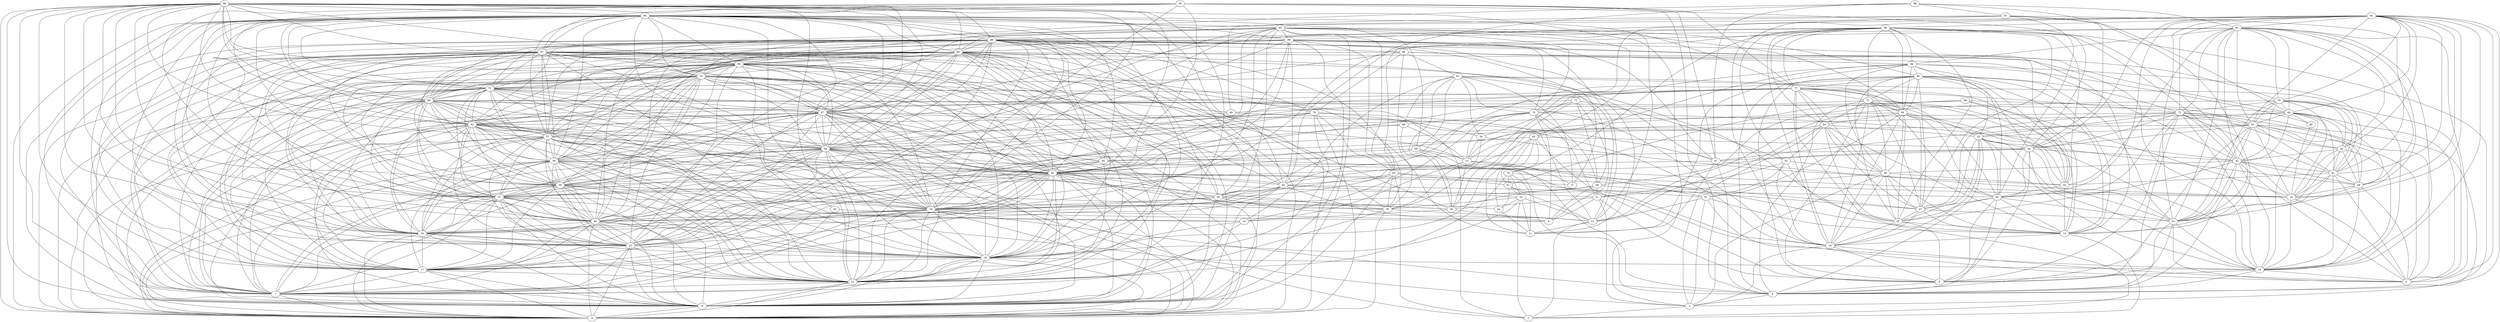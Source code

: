 digraph "sensornet-topology" {
label = "";
rankdir="BT";"0"->"6" [arrowhead = "both"] 
"0"->"7" [arrowhead = "both"] 
"0"->"12" [arrowhead = "both"] 
"0"->"17" [arrowhead = "both"] 
"0"->"18" [arrowhead = "both"] 
"0"->"25" [arrowhead = "both"] 
"0"->"26" [arrowhead = "both"] 
"0"->"29" [arrowhead = "both"] 
"0"->"30" [arrowhead = "both"] 
"0"->"35" [arrowhead = "both"] 
"0"->"37" [arrowhead = "both"] 
"0"->"38" [arrowhead = "both"] 
"0"->"44" [arrowhead = "both"] 
"0"->"46" [arrowhead = "both"] 
"0"->"56" [arrowhead = "both"] 
"0"->"57" [arrowhead = "both"] 
"0"->"62" [arrowhead = "both"] 
"0"->"67" [arrowhead = "both"] 
"0"->"68" [arrowhead = "both"] 
"0"->"75" [arrowhead = "both"] 
"0"->"76" [arrowhead = "both"] 
"0"->"79" [arrowhead = "both"] 
"0"->"80" [arrowhead = "both"] 
"0"->"85" [arrowhead = "both"] 
"0"->"87" [arrowhead = "both"] 
"0"->"88" [arrowhead = "both"] 
"0"->"94" [arrowhead = "both"] 
"0"->"96" [arrowhead = "both"] 
"1"->"3" [arrowhead = "both"] 
"1"->"13" [arrowhead = "both"] 
"1"->"14" [arrowhead = "both"] 
"1"->"33" [arrowhead = "both"] 
"1"->"53" [arrowhead = "both"] 
"1"->"56" [arrowhead = "both"] 
"1"->"63" [arrowhead = "both"] 
"1"->"87" [arrowhead = "both"] 
"2"->"10" [arrowhead = "both"] 
"2"->"15" [arrowhead = "both"] 
"2"->"16" [arrowhead = "both"] 
"2"->"23" [arrowhead = "both"] 
"2"->"28" [arrowhead = "both"] 
"2"->"41" [arrowhead = "both"] 
"2"->"42" [arrowhead = "both"] 
"2"->"51" [arrowhead = "both"] 
"2"->"65" [arrowhead = "both"] 
"2"->"66" [arrowhead = "both"] 
"2"->"73" [arrowhead = "both"] 
"2"->"78" [arrowhead = "both"] 
"2"->"91" [arrowhead = "both"] 
"2"->"92" [arrowhead = "both"] 
"3"->"4" [arrowhead = "both"] 
"3"->"10" [arrowhead = "both"] 
"3"->"21" [arrowhead = "both"] 
"3"->"37" [arrowhead = "both"] 
"3"->"40" [arrowhead = "both"] 
"3"->"51" [arrowhead = "both"] 
"3"->"60" [arrowhead = "both"] 
"3"->"90" [arrowhead = "both"] 
"3"->"96" [arrowhead = "both"] 
"4"->"5" [arrowhead = "both"] 
"4"->"15" [arrowhead = "both"] 
"4"->"23" [arrowhead = "both"] 
"4"->"32" [arrowhead = "both"] 
"4"->"35" [arrowhead = "both"] 
"4"->"42" [arrowhead = "both"] 
"4"->"45" [arrowhead = "both"] 
"4"->"47" [arrowhead = "both"] 
"4"->"55" [arrowhead = "both"] 
"4"->"59" [arrowhead = "both"] 
"4"->"65" [arrowhead = "both"] 
"4"->"72" [arrowhead = "both"] 
"4"->"73" [arrowhead = "both"] 
"4"->"82" [arrowhead = "both"] 
"4"->"92" [arrowhead = "both"] 
"4"->"95" [arrowhead = "both"] 
"5"->"10" [arrowhead = "both"] 
"5"->"15" [arrowhead = "both"] 
"5"->"21" [arrowhead = "both"] 
"5"->"22" [arrowhead = "both"] 
"5"->"23" [arrowhead = "both"] 
"5"->"32" [arrowhead = "both"] 
"5"->"54" [arrowhead = "both"] 
"5"->"65" [arrowhead = "both"] 
"5"->"72" [arrowhead = "both"] 
"5"->"73" [arrowhead = "both"] 
"5"->"82" [arrowhead = "both"] 
"5"->"83" [arrowhead = "both"] 
"6"->"7" [arrowhead = "both"] 
"6"->"12" [arrowhead = "both"] 
"6"->"17" [arrowhead = "both"] 
"6"->"18" [arrowhead = "both"] 
"6"->"25" [arrowhead = "both"] 
"6"->"26" [arrowhead = "both"] 
"6"->"30" [arrowhead = "both"] 
"6"->"35" [arrowhead = "both"] 
"6"->"37" [arrowhead = "both"] 
"6"->"38" [arrowhead = "both"] 
"6"->"39" [arrowhead = "both"] 
"6"->"43" [arrowhead = "both"] 
"6"->"44" [arrowhead = "both"] 
"6"->"46" [arrowhead = "both"] 
"6"->"57" [arrowhead = "both"] 
"6"->"62" [arrowhead = "both"] 
"6"->"63" [arrowhead = "both"] 
"6"->"67" [arrowhead = "both"] 
"6"->"68" [arrowhead = "both"] 
"6"->"75" [arrowhead = "both"] 
"6"->"76" [arrowhead = "both"] 
"6"->"80" [arrowhead = "both"] 
"6"->"85" [arrowhead = "both"] 
"6"->"87" [arrowhead = "both"] 
"6"->"88" [arrowhead = "both"] 
"6"->"89" [arrowhead = "both"] 
"6"->"93" [arrowhead = "both"] 
"6"->"94" [arrowhead = "both"] 
"6"->"96" [arrowhead = "both"] 
"7"->"12" [arrowhead = "both"] 
"7"->"17" [arrowhead = "both"] 
"7"->"18" [arrowhead = "both"] 
"7"->"19" [arrowhead = "both"] 
"7"->"25" [arrowhead = "both"] 
"7"->"26" [arrowhead = "both"] 
"7"->"30" [arrowhead = "both"] 
"7"->"35" [arrowhead = "both"] 
"7"->"37" [arrowhead = "both"] 
"7"->"38" [arrowhead = "both"] 
"7"->"44" [arrowhead = "both"] 
"7"->"46" [arrowhead = "both"] 
"7"->"50" [arrowhead = "both"] 
"7"->"56" [arrowhead = "both"] 
"7"->"62" [arrowhead = "both"] 
"7"->"67" [arrowhead = "both"] 
"7"->"68" [arrowhead = "both"] 
"7"->"71" [arrowhead = "both"] 
"7"->"75" [arrowhead = "both"] 
"7"->"76" [arrowhead = "both"] 
"7"->"80" [arrowhead = "both"] 
"7"->"85" [arrowhead = "both"] 
"7"->"87" [arrowhead = "both"] 
"7"->"88" [arrowhead = "both"] 
"7"->"94" [arrowhead = "both"] 
"7"->"96" [arrowhead = "both"] 
"8"->"20" [arrowhead = "both"] 
"8"->"21" [arrowhead = "both"] 
"8"->"35" [arrowhead = "both"] 
"8"->"50" [arrowhead = "both"] 
"8"->"58" [arrowhead = "both"] 
"8"->"70" [arrowhead = "both"] 
"8"->"71" [arrowhead = "both"] 
"9"->"31" [arrowhead = "both"] 
"9"->"44" [arrowhead = "both"] 
"9"->"81" [arrowhead = "both"] 
"9"->"88" [arrowhead = "both"] 
"10"->"14" [arrowhead = "both"] 
"10"->"22" [arrowhead = "both"] 
"10"->"27" [arrowhead = "both"] 
"10"->"40" [arrowhead = "both"] 
"10"->"46" [arrowhead = "both"] 
"10"->"53" [arrowhead = "both"] 
"10"->"55" [arrowhead = "both"] 
"10"->"64" [arrowhead = "both"] 
"10"->"67" [arrowhead = "both"] 
"10"->"68" [arrowhead = "both"] 
"10"->"72" [arrowhead = "both"] 
"10"->"77" [arrowhead = "both"] 
"10"->"90" [arrowhead = "both"] 
"10"->"92" [arrowhead = "both"] 
"11"->"13" [arrowhead = "both"] 
"11"->"24" [arrowhead = "both"] 
"11"->"33" [arrowhead = "both"] 
"11"->"47" [arrowhead = "both"] 
"11"->"74" [arrowhead = "both"] 
"11"->"76" [arrowhead = "both"] 
"11"->"83" [arrowhead = "both"] 
"11"->"84" [arrowhead = "both"] 
"11"->"88" [arrowhead = "both"] 
"12"->"17" [arrowhead = "both"] 
"12"->"18" [arrowhead = "both"] 
"12"->"25" [arrowhead = "both"] 
"12"->"26" [arrowhead = "both"] 
"12"->"29" [arrowhead = "both"] 
"12"->"30" [arrowhead = "both"] 
"12"->"35" [arrowhead = "both"] 
"12"->"37" [arrowhead = "both"] 
"12"->"38" [arrowhead = "both"] 
"12"->"44" [arrowhead = "both"] 
"12"->"45" [arrowhead = "both"] 
"12"->"46" [arrowhead = "both"] 
"12"->"56" [arrowhead = "both"] 
"12"->"57" [arrowhead = "both"] 
"12"->"67" [arrowhead = "both"] 
"12"->"68" [arrowhead = "both"] 
"12"->"74" [arrowhead = "both"] 
"12"->"75" [arrowhead = "both"] 
"12"->"76" [arrowhead = "both"] 
"12"->"79" [arrowhead = "both"] 
"12"->"80" [arrowhead = "both"] 
"12"->"85" [arrowhead = "both"] 
"12"->"87" [arrowhead = "both"] 
"12"->"88" [arrowhead = "both"] 
"12"->"94" [arrowhead = "both"] 
"12"->"95" [arrowhead = "both"] 
"12"->"96" [arrowhead = "both"] 
"13"->"29" [arrowhead = "both"] 
"13"->"33" [arrowhead = "both"] 
"13"->"39" [arrowhead = "both"] 
"13"->"43" [arrowhead = "both"] 
"13"->"51" [arrowhead = "both"] 
"13"->"60" [arrowhead = "both"] 
"13"->"61" [arrowhead = "both"] 
"13"->"75" [arrowhead = "both"] 
"13"->"78" [arrowhead = "both"] 
"13"->"79" [arrowhead = "both"] 
"13"->"89" [arrowhead = "both"] 
"13"->"93" [arrowhead = "both"] 
"14"->"22" [arrowhead = "both"] 
"14"->"27" [arrowhead = "both"] 
"14"->"31" [arrowhead = "both"] 
"14"->"32" [arrowhead = "both"] 
"14"->"34" [arrowhead = "both"] 
"14"->"40" [arrowhead = "both"] 
"14"->"51" [arrowhead = "both"] 
"14"->"60" [arrowhead = "both"] 
"14"->"72" [arrowhead = "both"] 
"14"->"77" [arrowhead = "both"] 
"14"->"82" [arrowhead = "both"] 
"14"->"84" [arrowhead = "both"] 
"14"->"89" [arrowhead = "both"] 
"14"->"90" [arrowhead = "both"] 
"14"->"99" [arrowhead = "both"] 
"15"->"16" [arrowhead = "both"] 
"15"->"18" [arrowhead = "both"] 
"15"->"23" [arrowhead = "both"] 
"15"->"28" [arrowhead = "both"] 
"15"->"41" [arrowhead = "both"] 
"15"->"42" [arrowhead = "both"] 
"15"->"52" [arrowhead = "both"] 
"15"->"54" [arrowhead = "both"] 
"15"->"55" [arrowhead = "both"] 
"15"->"61" [arrowhead = "both"] 
"15"->"64" [arrowhead = "both"] 
"15"->"66" [arrowhead = "both"] 
"15"->"73" [arrowhead = "both"] 
"15"->"78" [arrowhead = "both"] 
"15"->"86" [arrowhead = "both"] 
"15"->"91" [arrowhead = "both"] 
"15"->"92" [arrowhead = "both"] 
"16"->"28" [arrowhead = "both"] 
"16"->"41" [arrowhead = "both"] 
"16"->"42" [arrowhead = "both"] 
"16"->"47" [arrowhead = "both"] 
"16"->"48" [arrowhead = "both"] 
"16"->"52" [arrowhead = "both"] 
"16"->"56" [arrowhead = "both"] 
"16"->"65" [arrowhead = "both"] 
"16"->"74" [arrowhead = "both"] 
"16"->"78" [arrowhead = "both"] 
"16"->"91" [arrowhead = "both"] 
"16"->"92" [arrowhead = "both"] 
"16"->"98" [arrowhead = "both"] 
"17"->"18" [arrowhead = "both"] 
"17"->"25" [arrowhead = "both"] 
"17"->"26" [arrowhead = "both"] 
"17"->"30" [arrowhead = "both"] 
"17"->"35" [arrowhead = "both"] 
"17"->"37" [arrowhead = "both"] 
"17"->"38" [arrowhead = "both"] 
"17"->"44" [arrowhead = "both"] 
"17"->"46" [arrowhead = "both"] 
"17"->"56" [arrowhead = "both"] 
"17"->"57" [arrowhead = "both"] 
"17"->"62" [arrowhead = "both"] 
"17"->"68" [arrowhead = "both"] 
"17"->"69" [arrowhead = "both"] 
"17"->"75" [arrowhead = "both"] 
"17"->"76" [arrowhead = "both"] 
"17"->"80" [arrowhead = "both"] 
"17"->"83" [arrowhead = "both"] 
"17"->"85" [arrowhead = "both"] 
"17"->"87" [arrowhead = "both"] 
"17"->"88" [arrowhead = "both"] 
"17"->"94" [arrowhead = "both"] 
"17"->"96" [arrowhead = "both"] 
"18"->"19" [arrowhead = "both"] 
"18"->"25" [arrowhead = "both"] 
"18"->"26" [arrowhead = "both"] 
"18"->"30" [arrowhead = "both"] 
"18"->"33" [arrowhead = "both"] 
"18"->"35" [arrowhead = "both"] 
"18"->"37" [arrowhead = "both"] 
"18"->"38" [arrowhead = "both"] 
"18"->"44" [arrowhead = "both"] 
"18"->"46" [arrowhead = "both"] 
"18"->"56" [arrowhead = "both"] 
"18"->"57" [arrowhead = "both"] 
"18"->"62" [arrowhead = "both"] 
"18"->"65" [arrowhead = "both"] 
"18"->"67" [arrowhead = "both"] 
"18"->"75" [arrowhead = "both"] 
"18"->"76" [arrowhead = "both"] 
"18"->"80" [arrowhead = "both"] 
"18"->"85" [arrowhead = "both"] 
"18"->"87" [arrowhead = "both"] 
"18"->"88" [arrowhead = "both"] 
"18"->"94" [arrowhead = "both"] 
"18"->"96" [arrowhead = "both"] 
"19"->"20" [arrowhead = "both"] 
"19"->"31" [arrowhead = "both"] 
"19"->"57" [arrowhead = "both"] 
"19"->"70" [arrowhead = "both"] 
"19"->"81" [arrowhead = "both"] 
"19"->"94" [arrowhead = "both"] 
"20"->"21" [arrowhead = "both"] 
"20"->"31" [arrowhead = "both"] 
"20"->"39" [arrowhead = "both"] 
"20"->"58" [arrowhead = "both"] 
"20"->"67" [arrowhead = "both"] 
"20"->"69" [arrowhead = "both"] 
"20"->"71" [arrowhead = "both"] 
"20"->"81" [arrowhead = "both"] 
"20"->"85" [arrowhead = "both"] 
"21"->"40" [arrowhead = "both"] 
"21"->"44" [arrowhead = "both"] 
"21"->"53" [arrowhead = "both"] 
"21"->"58" [arrowhead = "both"] 
"21"->"70" [arrowhead = "both"] 
"22"->"27" [arrowhead = "both"] 
"22"->"32" [arrowhead = "both"] 
"22"->"40" [arrowhead = "both"] 
"22"->"42" [arrowhead = "both"] 
"22"->"55" [arrowhead = "both"] 
"22"->"60" [arrowhead = "both"] 
"22"->"64" [arrowhead = "both"] 
"22"->"77" [arrowhead = "both"] 
"22"->"82" [arrowhead = "both"] 
"22"->"87" [arrowhead = "both"] 
"22"->"90" [arrowhead = "both"] 
"23"->"27" [arrowhead = "both"] 
"23"->"28" [arrowhead = "both"] 
"23"->"32" [arrowhead = "both"] 
"23"->"41" [arrowhead = "both"] 
"23"->"42" [arrowhead = "both"] 
"23"->"52" [arrowhead = "both"] 
"23"->"54" [arrowhead = "both"] 
"23"->"55" [arrowhead = "both"] 
"23"->"65" [arrowhead = "both"] 
"23"->"78" [arrowhead = "both"] 
"23"->"82" [arrowhead = "both"] 
"23"->"91" [arrowhead = "both"] 
"23"->"92" [arrowhead = "both"] 
"24"->"33" [arrowhead = "both"] 
"24"->"44" [arrowhead = "both"] 
"24"->"61" [arrowhead = "both"] 
"24"->"83" [arrowhead = "both"] 
"25"->"26" [arrowhead = "both"] 
"25"->"30" [arrowhead = "both"] 
"25"->"35" [arrowhead = "both"] 
"25"->"37" [arrowhead = "both"] 
"25"->"38" [arrowhead = "both"] 
"25"->"44" [arrowhead = "both"] 
"25"->"46" [arrowhead = "both"] 
"25"->"56" [arrowhead = "both"] 
"25"->"57" [arrowhead = "both"] 
"25"->"62" [arrowhead = "both"] 
"25"->"66" [arrowhead = "both"] 
"25"->"67" [arrowhead = "both"] 
"25"->"68" [arrowhead = "both"] 
"25"->"76" [arrowhead = "both"] 
"25"->"80" [arrowhead = "both"] 
"25"->"85" [arrowhead = "both"] 
"25"->"87" [arrowhead = "both"] 
"25"->"88" [arrowhead = "both"] 
"25"->"92" [arrowhead = "both"] 
"25"->"93" [arrowhead = "both"] 
"25"->"94" [arrowhead = "both"] 
"25"->"96" [arrowhead = "both"] 
"26"->"30" [arrowhead = "both"] 
"26"->"35" [arrowhead = "both"] 
"26"->"37" [arrowhead = "both"] 
"26"->"38" [arrowhead = "both"] 
"26"->"43" [arrowhead = "both"] 
"26"->"44" [arrowhead = "both"] 
"26"->"46" [arrowhead = "both"] 
"26"->"49" [arrowhead = "both"] 
"26"->"56" [arrowhead = "both"] 
"26"->"57" [arrowhead = "both"] 
"26"->"62" [arrowhead = "both"] 
"26"->"67" [arrowhead = "both"] 
"26"->"68" [arrowhead = "both"] 
"26"->"75" [arrowhead = "both"] 
"26"->"77" [arrowhead = "both"] 
"26"->"80" [arrowhead = "both"] 
"26"->"85" [arrowhead = "both"] 
"26"->"87" [arrowhead = "both"] 
"26"->"88" [arrowhead = "both"] 
"26"->"94" [arrowhead = "both"] 
"26"->"96" [arrowhead = "both"] 
"27"->"32" [arrowhead = "both"] 
"27"->"40" [arrowhead = "both"] 
"27"->"44" [arrowhead = "both"] 
"27"->"55" [arrowhead = "both"] 
"27"->"58" [arrowhead = "both"] 
"27"->"60" [arrowhead = "both"] 
"27"->"64" [arrowhead = "both"] 
"27"->"72" [arrowhead = "both"] 
"27"->"73" [arrowhead = "both"] 
"27"->"82" [arrowhead = "both"] 
"27"->"90" [arrowhead = "both"] 
"28"->"41" [arrowhead = "both"] 
"28"->"42" [arrowhead = "both"] 
"28"->"52" [arrowhead = "both"] 
"28"->"55" [arrowhead = "both"] 
"28"->"65" [arrowhead = "both"] 
"28"->"66" [arrowhead = "both"] 
"28"->"73" [arrowhead = "both"] 
"28"->"91" [arrowhead = "both"] 
"28"->"92" [arrowhead = "both"] 
"29"->"33" [arrowhead = "both"] 
"29"->"36" [arrowhead = "both"] 
"29"->"37" [arrowhead = "both"] 
"29"->"38" [arrowhead = "both"] 
"29"->"62" [arrowhead = "both"] 
"29"->"63" [arrowhead = "both"] 
"29"->"85" [arrowhead = "both"] 
"29"->"86" [arrowhead = "both"] 
"29"->"88" [arrowhead = "both"] 
"29"->"92" [arrowhead = "both"] 
"30"->"35" [arrowhead = "both"] 
"30"->"37" [arrowhead = "both"] 
"30"->"38" [arrowhead = "both"] 
"30"->"39" [arrowhead = "both"] 
"30"->"43" [arrowhead = "both"] 
"30"->"44" [arrowhead = "both"] 
"30"->"46" [arrowhead = "both"] 
"30"->"56" [arrowhead = "both"] 
"30"->"57" [arrowhead = "both"] 
"30"->"62" [arrowhead = "both"] 
"30"->"67" [arrowhead = "both"] 
"30"->"68" [arrowhead = "both"] 
"30"->"75" [arrowhead = "both"] 
"30"->"76" [arrowhead = "both"] 
"30"->"85" [arrowhead = "both"] 
"30"->"87" [arrowhead = "both"] 
"30"->"88" [arrowhead = "both"] 
"30"->"89" [arrowhead = "both"] 
"30"->"93" [arrowhead = "both"] 
"30"->"94" [arrowhead = "both"] 
"30"->"96" [arrowhead = "both"] 
"31"->"36" [arrowhead = "both"] 
"31"->"59" [arrowhead = "both"] 
"31"->"60" [arrowhead = "both"] 
"31"->"64" [arrowhead = "both"] 
"31"->"67" [arrowhead = "both"] 
"31"->"69" [arrowhead = "both"] 
"31"->"70" [arrowhead = "both"] 
"32"->"34" [arrowhead = "both"] 
"32"->"43" [arrowhead = "both"] 
"32"->"54" [arrowhead = "both"] 
"32"->"55" [arrowhead = "both"] 
"32"->"64" [arrowhead = "both"] 
"32"->"72" [arrowhead = "both"] 
"32"->"73" [arrowhead = "both"] 
"32"->"77" [arrowhead = "both"] 
"32"->"84" [arrowhead = "both"] 
"32"->"92" [arrowhead = "both"] 
"32"->"97" [arrowhead = "both"] 
"33"->"43" [arrowhead = "both"] 
"33"->"61" [arrowhead = "both"] 
"33"->"74" [arrowhead = "both"] 
"34"->"36" [arrowhead = "both"] 
"34"->"40" [arrowhead = "both"] 
"34"->"41" [arrowhead = "both"] 
"34"->"64" [arrowhead = "both"] 
"34"->"72" [arrowhead = "both"] 
"34"->"82" [arrowhead = "both"] 
"34"->"86" [arrowhead = "both"] 
"34"->"90" [arrowhead = "both"] 
"34"->"91" [arrowhead = "both"] 
"34"->"98" [arrowhead = "both"] 
"35"->"38" [arrowhead = "both"] 
"35"->"39" [arrowhead = "both"] 
"35"->"43" [arrowhead = "both"] 
"35"->"44" [arrowhead = "both"] 
"35"->"45" [arrowhead = "both"] 
"35"->"46" [arrowhead = "both"] 
"35"->"56" [arrowhead = "both"] 
"35"->"57" [arrowhead = "both"] 
"35"->"58" [arrowhead = "both"] 
"35"->"62" [arrowhead = "both"] 
"35"->"67" [arrowhead = "both"] 
"35"->"68" [arrowhead = "both"] 
"35"->"75" [arrowhead = "both"] 
"35"->"76" [arrowhead = "both"] 
"35"->"80" [arrowhead = "both"] 
"35"->"88" [arrowhead = "both"] 
"35"->"89" [arrowhead = "both"] 
"35"->"91" [arrowhead = "both"] 
"35"->"93" [arrowhead = "both"] 
"35"->"94" [arrowhead = "both"] 
"35"->"96" [arrowhead = "both"] 
"36"->"79" [arrowhead = "both"] 
"36"->"81" [arrowhead = "both"] 
"36"->"84" [arrowhead = "both"] 
"37"->"38" [arrowhead = "both"] 
"37"->"44" [arrowhead = "both"] 
"37"->"45" [arrowhead = "both"] 
"37"->"46" [arrowhead = "both"] 
"37"->"54" [arrowhead = "both"] 
"37"->"56" [arrowhead = "both"] 
"37"->"57" [arrowhead = "both"] 
"37"->"62" [arrowhead = "both"] 
"37"->"67" [arrowhead = "both"] 
"37"->"68" [arrowhead = "both"] 
"37"->"75" [arrowhead = "both"] 
"37"->"76" [arrowhead = "both"] 
"37"->"79" [arrowhead = "both"] 
"37"->"80" [arrowhead = "both"] 
"37"->"88" [arrowhead = "both"] 
"37"->"94" [arrowhead = "both"] 
"37"->"95" [arrowhead = "both"] 
"37"->"96" [arrowhead = "both"] 
"38"->"44" [arrowhead = "both"] 
"38"->"46" [arrowhead = "both"] 
"38"->"56" [arrowhead = "both"] 
"38"->"57" [arrowhead = "both"] 
"38"->"62" [arrowhead = "both"] 
"38"->"67" [arrowhead = "both"] 
"38"->"68" [arrowhead = "both"] 
"38"->"75" [arrowhead = "both"] 
"38"->"76" [arrowhead = "both"] 
"38"->"77" [arrowhead = "both"] 
"38"->"79" [arrowhead = "both"] 
"38"->"80" [arrowhead = "both"] 
"38"->"85" [arrowhead = "both"] 
"38"->"87" [arrowhead = "both"] 
"38"->"94" [arrowhead = "both"] 
"38"->"96" [arrowhead = "both"] 
"39"->"43" [arrowhead = "both"] 
"39"->"44" [arrowhead = "both"] 
"39"->"47" [arrowhead = "both"] 
"39"->"56" [arrowhead = "both"] 
"39"->"63" [arrowhead = "both"] 
"39"->"70" [arrowhead = "both"] 
"39"->"80" [arrowhead = "both"] 
"39"->"85" [arrowhead = "both"] 
"39"->"93" [arrowhead = "both"] 
"39"->"94" [arrowhead = "both"] 
"40"->"42" [arrowhead = "both"] 
"40"->"53" [arrowhead = "both"] 
"40"->"60" [arrowhead = "both"] 
"40"->"64" [arrowhead = "both"] 
"40"->"72" [arrowhead = "both"] 
"40"->"77" [arrowhead = "both"] 
"40"->"84" [arrowhead = "both"] 
"41"->"42" [arrowhead = "both"] 
"41"->"52" [arrowhead = "both"] 
"41"->"65" [arrowhead = "both"] 
"41"->"66" [arrowhead = "both"] 
"41"->"73" [arrowhead = "both"] 
"41"->"78" [arrowhead = "both"] 
"41"->"81" [arrowhead = "both"] 
"41"->"84" [arrowhead = "both"] 
"41"->"92" [arrowhead = "both"] 
"41"->"97" [arrowhead = "both"] 
"42"->"52" [arrowhead = "both"] 
"42"->"54" [arrowhead = "both"] 
"42"->"65" [arrowhead = "both"] 
"42"->"66" [arrowhead = "both"] 
"42"->"70" [arrowhead = "both"] 
"42"->"73" [arrowhead = "both"] 
"42"->"78" [arrowhead = "both"] 
"42"->"85" [arrowhead = "both"] 
"42"->"90" [arrowhead = "both"] 
"42"->"91" [arrowhead = "both"] 
"43"->"44" [arrowhead = "both"] 
"43"->"56" [arrowhead = "both"] 
"43"->"63" [arrowhead = "both"] 
"43"->"80" [arrowhead = "both"] 
"43"->"82" [arrowhead = "both"] 
"43"->"83" [arrowhead = "both"] 
"43"->"85" [arrowhead = "both"] 
"43"->"89" [arrowhead = "both"] 
"43"->"94" [arrowhead = "both"] 
"43"->"99" [arrowhead = "both"] 
"44"->"45" [arrowhead = "both"] 
"44"->"46" [arrowhead = "both"] 
"44"->"56" [arrowhead = "both"] 
"44"->"57" [arrowhead = "both"] 
"44"->"59" [arrowhead = "both"] 
"44"->"60" [arrowhead = "both"] 
"44"->"62" [arrowhead = "both"] 
"44"->"67" [arrowhead = "both"] 
"44"->"68" [arrowhead = "both"] 
"44"->"75" [arrowhead = "both"] 
"44"->"76" [arrowhead = "both"] 
"44"->"77" [arrowhead = "both"] 
"44"->"80" [arrowhead = "both"] 
"44"->"85" [arrowhead = "both"] 
"44"->"87" [arrowhead = "both"] 
"44"->"88" [arrowhead = "both"] 
"44"->"89" [arrowhead = "both"] 
"44"->"93" [arrowhead = "both"] 
"44"->"95" [arrowhead = "both"] 
"44"->"96" [arrowhead = "both"] 
"45"->"54" [arrowhead = "both"] 
"45"->"59" [arrowhead = "both"] 
"45"->"62" [arrowhead = "both"] 
"45"->"87" [arrowhead = "both"] 
"45"->"88" [arrowhead = "both"] 
"45"->"94" [arrowhead = "both"] 
"46"->"56" [arrowhead = "both"] 
"46"->"57" [arrowhead = "both"] 
"46"->"62" [arrowhead = "both"] 
"46"->"67" [arrowhead = "both"] 
"46"->"68" [arrowhead = "both"] 
"46"->"75" [arrowhead = "both"] 
"46"->"76" [arrowhead = "both"] 
"46"->"80" [arrowhead = "both"] 
"46"->"85" [arrowhead = "both"] 
"46"->"86" [arrowhead = "both"] 
"46"->"87" [arrowhead = "both"] 
"46"->"88" [arrowhead = "both"] 
"46"->"94" [arrowhead = "both"] 
"47"->"49" [arrowhead = "both"] 
"47"->"54" [arrowhead = "both"] 
"47"->"66" [arrowhead = "both"] 
"47"->"81" [arrowhead = "both"] 
"47"->"89" [arrowhead = "both"] 
"47"->"95" [arrowhead = "both"] 
"47"->"99" [arrowhead = "both"] 
"48"->"66" [arrowhead = "both"] 
"48"->"84" [arrowhead = "both"] 
"49"->"76" [arrowhead = "both"] 
"49"->"97" [arrowhead = "both"] 
"49"->"98" [arrowhead = "both"] 
"50"->"80" [arrowhead = "both"] 
"51"->"53" [arrowhead = "both"] 
"51"->"59" [arrowhead = "both"] 
"51"->"63" [arrowhead = "both"] 
"51"->"64" [arrowhead = "both"] 
"52"->"65" [arrowhead = "both"] 
"52"->"66" [arrowhead = "both"] 
"52"->"73" [arrowhead = "both"] 
"52"->"78" [arrowhead = "both"] 
"52"->"91" [arrowhead = "both"] 
"52"->"92" [arrowhead = "both"] 
"53"->"60" [arrowhead = "both"] 
"53"->"71" [arrowhead = "both"] 
"53"->"90" [arrowhead = "both"] 
"54"->"55" [arrowhead = "both"] 
"54"->"65" [arrowhead = "both"] 
"54"->"73" [arrowhead = "both"] 
"54"->"82" [arrowhead = "both"] 
"54"->"83" [arrowhead = "both"] 
"54"->"92" [arrowhead = "both"] 
"54"->"95" [arrowhead = "both"] 
"54"->"97" [arrowhead = "both"] 
"55"->"60" [arrowhead = "both"] 
"55"->"65" [arrowhead = "both"] 
"55"->"72" [arrowhead = "both"] 
"55"->"73" [arrowhead = "both"] 
"55"->"82" [arrowhead = "both"] 
"56"->"57" [arrowhead = "both"] 
"56"->"62" [arrowhead = "both"] 
"56"->"67" [arrowhead = "both"] 
"56"->"68" [arrowhead = "both"] 
"56"->"73" [arrowhead = "both"] 
"56"->"75" [arrowhead = "both"] 
"56"->"76" [arrowhead = "both"] 
"56"->"77" [arrowhead = "both"] 
"56"->"80" [arrowhead = "both"] 
"56"->"85" [arrowhead = "both"] 
"56"->"87" [arrowhead = "both"] 
"56"->"88" [arrowhead = "both"] 
"56"->"89" [arrowhead = "both"] 
"56"->"93" [arrowhead = "both"] 
"56"->"94" [arrowhead = "both"] 
"56"->"96" [arrowhead = "both"] 
"57"->"62" [arrowhead = "both"] 
"57"->"67" [arrowhead = "both"] 
"57"->"68" [arrowhead = "both"] 
"57"->"69" [arrowhead = "both"] 
"57"->"75" [arrowhead = "both"] 
"57"->"76" [arrowhead = "both"] 
"57"->"80" [arrowhead = "both"] 
"57"->"85" [arrowhead = "both"] 
"57"->"87" [arrowhead = "both"] 
"57"->"88" [arrowhead = "both"] 
"57"->"94" [arrowhead = "both"] 
"57"->"96" [arrowhead = "both"] 
"58"->"70" [arrowhead = "both"] 
"58"->"71" [arrowhead = "both"] 
"58"->"85" [arrowhead = "both"] 
"58"->"98" [arrowhead = "both"] 
"59"->"81" [arrowhead = "both"] 
"59"->"94" [arrowhead = "both"] 
"60"->"64" [arrowhead = "both"] 
"60"->"72" [arrowhead = "both"] 
"60"->"77" [arrowhead = "both"] 
"60"->"90" [arrowhead = "both"] 
"61"->"63" [arrowhead = "both"] 
"61"->"74" [arrowhead = "both"] 
"61"->"83" [arrowhead = "both"] 
"61"->"98" [arrowhead = "both"] 
"62"->"67" [arrowhead = "both"] 
"62"->"68" [arrowhead = "both"] 
"62"->"75" [arrowhead = "both"] 
"62"->"76" [arrowhead = "both"] 
"62"->"79" [arrowhead = "both"] 
"62"->"80" [arrowhead = "both"] 
"62"->"85" [arrowhead = "both"] 
"62"->"86" [arrowhead = "both"] 
"62"->"87" [arrowhead = "both"] 
"62"->"88" [arrowhead = "both"] 
"62"->"94" [arrowhead = "both"] 
"62"->"95" [arrowhead = "both"] 
"62"->"96" [arrowhead = "both"] 
"63"->"79" [arrowhead = "both"] 
"63"->"89" [arrowhead = "both"] 
"63"->"90" [arrowhead = "both"] 
"63"->"93" [arrowhead = "both"] 
"64"->"72" [arrowhead = "both"] 
"64"->"77" [arrowhead = "both"] 
"64"->"81" [arrowhead = "both"] 
"64"->"82" [arrowhead = "both"] 
"64"->"84" [arrowhead = "both"] 
"64"->"90" [arrowhead = "both"] 
"64"->"93" [arrowhead = "both"] 
"65"->"66" [arrowhead = "both"] 
"65"->"68" [arrowhead = "both"] 
"65"->"73" [arrowhead = "both"] 
"65"->"78" [arrowhead = "both"] 
"65"->"91" [arrowhead = "both"] 
"65"->"92" [arrowhead = "both"] 
"66"->"78" [arrowhead = "both"] 
"66"->"88" [arrowhead = "both"] 
"66"->"91" [arrowhead = "both"] 
"66"->"92" [arrowhead = "both"] 
"66"->"97" [arrowhead = "both"] 
"66"->"98" [arrowhead = "both"] 
"67"->"68" [arrowhead = "both"] 
"67"->"75" [arrowhead = "both"] 
"67"->"76" [arrowhead = "both"] 
"67"->"80" [arrowhead = "both"] 
"67"->"85" [arrowhead = "both"] 
"67"->"87" [arrowhead = "both"] 
"67"->"88" [arrowhead = "both"] 
"67"->"90" [arrowhead = "both"] 
"67"->"94" [arrowhead = "both"] 
"67"->"96" [arrowhead = "both"] 
"68"->"75" [arrowhead = "both"] 
"68"->"76" [arrowhead = "both"] 
"68"->"80" [arrowhead = "both"] 
"68"->"85" [arrowhead = "both"] 
"68"->"87" [arrowhead = "both"] 
"68"->"88" [arrowhead = "both"] 
"68"->"94" [arrowhead = "both"] 
"68"->"96" [arrowhead = "both"] 
"69"->"70" [arrowhead = "both"] 
"69"->"81" [arrowhead = "both"] 
"70"->"71" [arrowhead = "both"] 
"70"->"72" [arrowhead = "both"] 
"70"->"81" [arrowhead = "both"] 
"70"->"89" [arrowhead = "both"] 
"70"->"93" [arrowhead = "both"] 
"72"->"77" [arrowhead = "both"] 
"72"->"82" [arrowhead = "both"] 
"72"->"90" [arrowhead = "both"] 
"73"->"77" [arrowhead = "both"] 
"73"->"78" [arrowhead = "both"] 
"73"->"82" [arrowhead = "both"] 
"73"->"91" [arrowhead = "both"] 
"73"->"92" [arrowhead = "both"] 
"74"->"83" [arrowhead = "both"] 
"74"->"90" [arrowhead = "both"] 
"75"->"76" [arrowhead = "both"] 
"75"->"80" [arrowhead = "both"] 
"75"->"81" [arrowhead = "both"] 
"75"->"85" [arrowhead = "both"] 
"75"->"87" [arrowhead = "both"] 
"75"->"88" [arrowhead = "both"] 
"75"->"94" [arrowhead = "both"] 
"75"->"96" [arrowhead = "both"] 
"76"->"80" [arrowhead = "both"] 
"76"->"85" [arrowhead = "both"] 
"76"->"87" [arrowhead = "both"] 
"76"->"88" [arrowhead = "both"] 
"76"->"94" [arrowhead = "both"] 
"76"->"96" [arrowhead = "both"] 
"76"->"99" [arrowhead = "both"] 
"77"->"82" [arrowhead = "both"] 
"77"->"90" [arrowhead = "both"] 
"77"->"94" [arrowhead = "both"] 
"77"->"95" [arrowhead = "both"] 
"78"->"89" [arrowhead = "both"] 
"78"->"91" [arrowhead = "both"] 
"78"->"92" [arrowhead = "both"] 
"79"->"86" [arrowhead = "both"] 
"79"->"87" [arrowhead = "both"] 
"79"->"88" [arrowhead = "both"] 
"80"->"85" [arrowhead = "both"] 
"80"->"87" [arrowhead = "both"] 
"80"->"88" [arrowhead = "both"] 
"80"->"89" [arrowhead = "both"] 
"80"->"93" [arrowhead = "both"] 
"80"->"94" [arrowhead = "both"] 
"80"->"96" [arrowhead = "both"] 
"81"->"86" [arrowhead = "both"] 
"82"->"84" [arrowhead = "both"] 
"82"->"93" [arrowhead = "both"] 
"83"->"84" [arrowhead = "both"] 
"83"->"93" [arrowhead = "both"] 
"84"->"86" [arrowhead = "both"] 
"84"->"90" [arrowhead = "both"] 
"84"->"91" [arrowhead = "both"] 
"85"->"88" [arrowhead = "both"] 
"85"->"89" [arrowhead = "both"] 
"85"->"93" [arrowhead = "both"] 
"85"->"94" [arrowhead = "both"] 
"85"->"96" [arrowhead = "both"] 
"86"->"88" [arrowhead = "both"] 
"87"->"88" [arrowhead = "both"] 
"87"->"89" [arrowhead = "both"] 
"87"->"94" [arrowhead = "both"] 
"87"->"95" [arrowhead = "both"] 
"87"->"96" [arrowhead = "both"] 
"88"->"90" [arrowhead = "both"] 
"88"->"91" [arrowhead = "both"] 
"88"->"94" [arrowhead = "both"] 
"88"->"96" [arrowhead = "both"] 
"89"->"93" [arrowhead = "both"] 
"89"->"94" [arrowhead = "both"] 
"89"->"97" [arrowhead = "both"] 
"90"->"92" [arrowhead = "both"] 
"91"->"92" [arrowhead = "both"] 
"91"->"99" [arrowhead = "both"] 
"93"->"94" [arrowhead = "both"] 
"93"->"97" [arrowhead = "both"] 
"94"->"95" [arrowhead = "both"] 
"94"->"96" [arrowhead = "both"] 
"97"->"99" [arrowhead = "both"] 
}